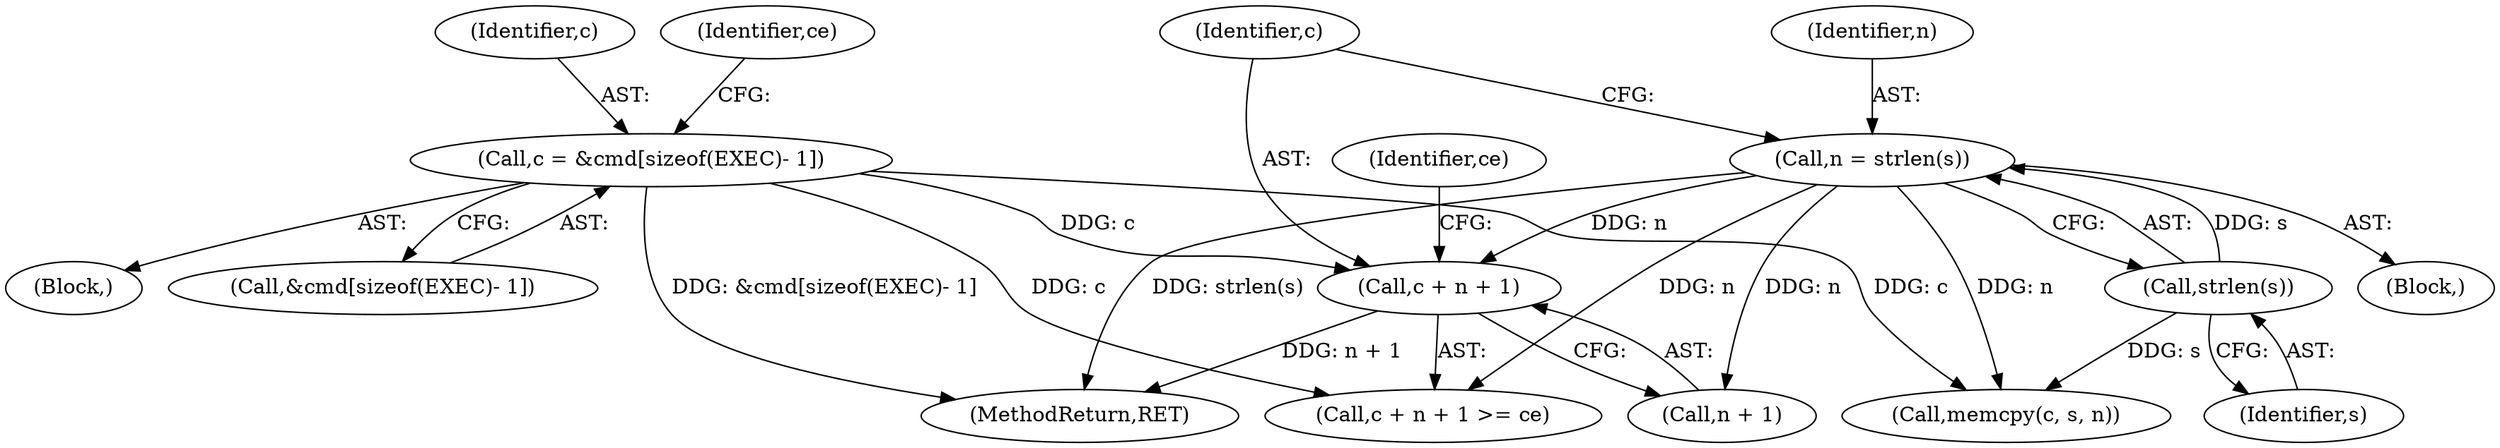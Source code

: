 digraph "1_picocom_1ebc60b20fbe9a02436d5cbbf8951714e749ddb1_0@pointer" {
"1000282" [label="(Call,c + n + 1)"];
"1000255" [label="(Call,c = &cmd[sizeof(EXEC)- 1])"];
"1000276" [label="(Call,n = strlen(s))"];
"1000278" [label="(Call,strlen(s))"];
"1000283" [label="(Identifier,c)"];
"1000281" [label="(Call,c + n + 1 >= ce)"];
"1000255" [label="(Call,c = &cmd[sizeof(EXEC)- 1])"];
"1000246" [label="(Block,)"];
"1000284" [label="(Call,n + 1)"];
"1000257" [label="(Call,&cmd[sizeof(EXEC)- 1])"];
"1000278" [label="(Call,strlen(s))"];
"1000265" [label="(Identifier,ce)"];
"1000277" [label="(Identifier,n)"];
"1000287" [label="(Identifier,ce)"];
"1000331" [label="(MethodReturn,RET)"];
"1000276" [label="(Call,n = strlen(s))"];
"1000256" [label="(Identifier,c)"];
"1000282" [label="(Call,c + n + 1)"];
"1000279" [label="(Identifier,s)"];
"1000275" [label="(Block,)"];
"1000289" [label="(Call,memcpy(c, s, n))"];
"1000282" -> "1000281"  [label="AST: "];
"1000282" -> "1000284"  [label="CFG: "];
"1000283" -> "1000282"  [label="AST: "];
"1000284" -> "1000282"  [label="AST: "];
"1000287" -> "1000282"  [label="CFG: "];
"1000282" -> "1000331"  [label="DDG: n + 1"];
"1000255" -> "1000282"  [label="DDG: c"];
"1000276" -> "1000282"  [label="DDG: n"];
"1000255" -> "1000246"  [label="AST: "];
"1000255" -> "1000257"  [label="CFG: "];
"1000256" -> "1000255"  [label="AST: "];
"1000257" -> "1000255"  [label="AST: "];
"1000265" -> "1000255"  [label="CFG: "];
"1000255" -> "1000331"  [label="DDG: &cmd[sizeof(EXEC)- 1]"];
"1000255" -> "1000281"  [label="DDG: c"];
"1000255" -> "1000289"  [label="DDG: c"];
"1000276" -> "1000275"  [label="AST: "];
"1000276" -> "1000278"  [label="CFG: "];
"1000277" -> "1000276"  [label="AST: "];
"1000278" -> "1000276"  [label="AST: "];
"1000283" -> "1000276"  [label="CFG: "];
"1000276" -> "1000331"  [label="DDG: strlen(s)"];
"1000278" -> "1000276"  [label="DDG: s"];
"1000276" -> "1000281"  [label="DDG: n"];
"1000276" -> "1000284"  [label="DDG: n"];
"1000276" -> "1000289"  [label="DDG: n"];
"1000278" -> "1000279"  [label="CFG: "];
"1000279" -> "1000278"  [label="AST: "];
"1000278" -> "1000289"  [label="DDG: s"];
}
